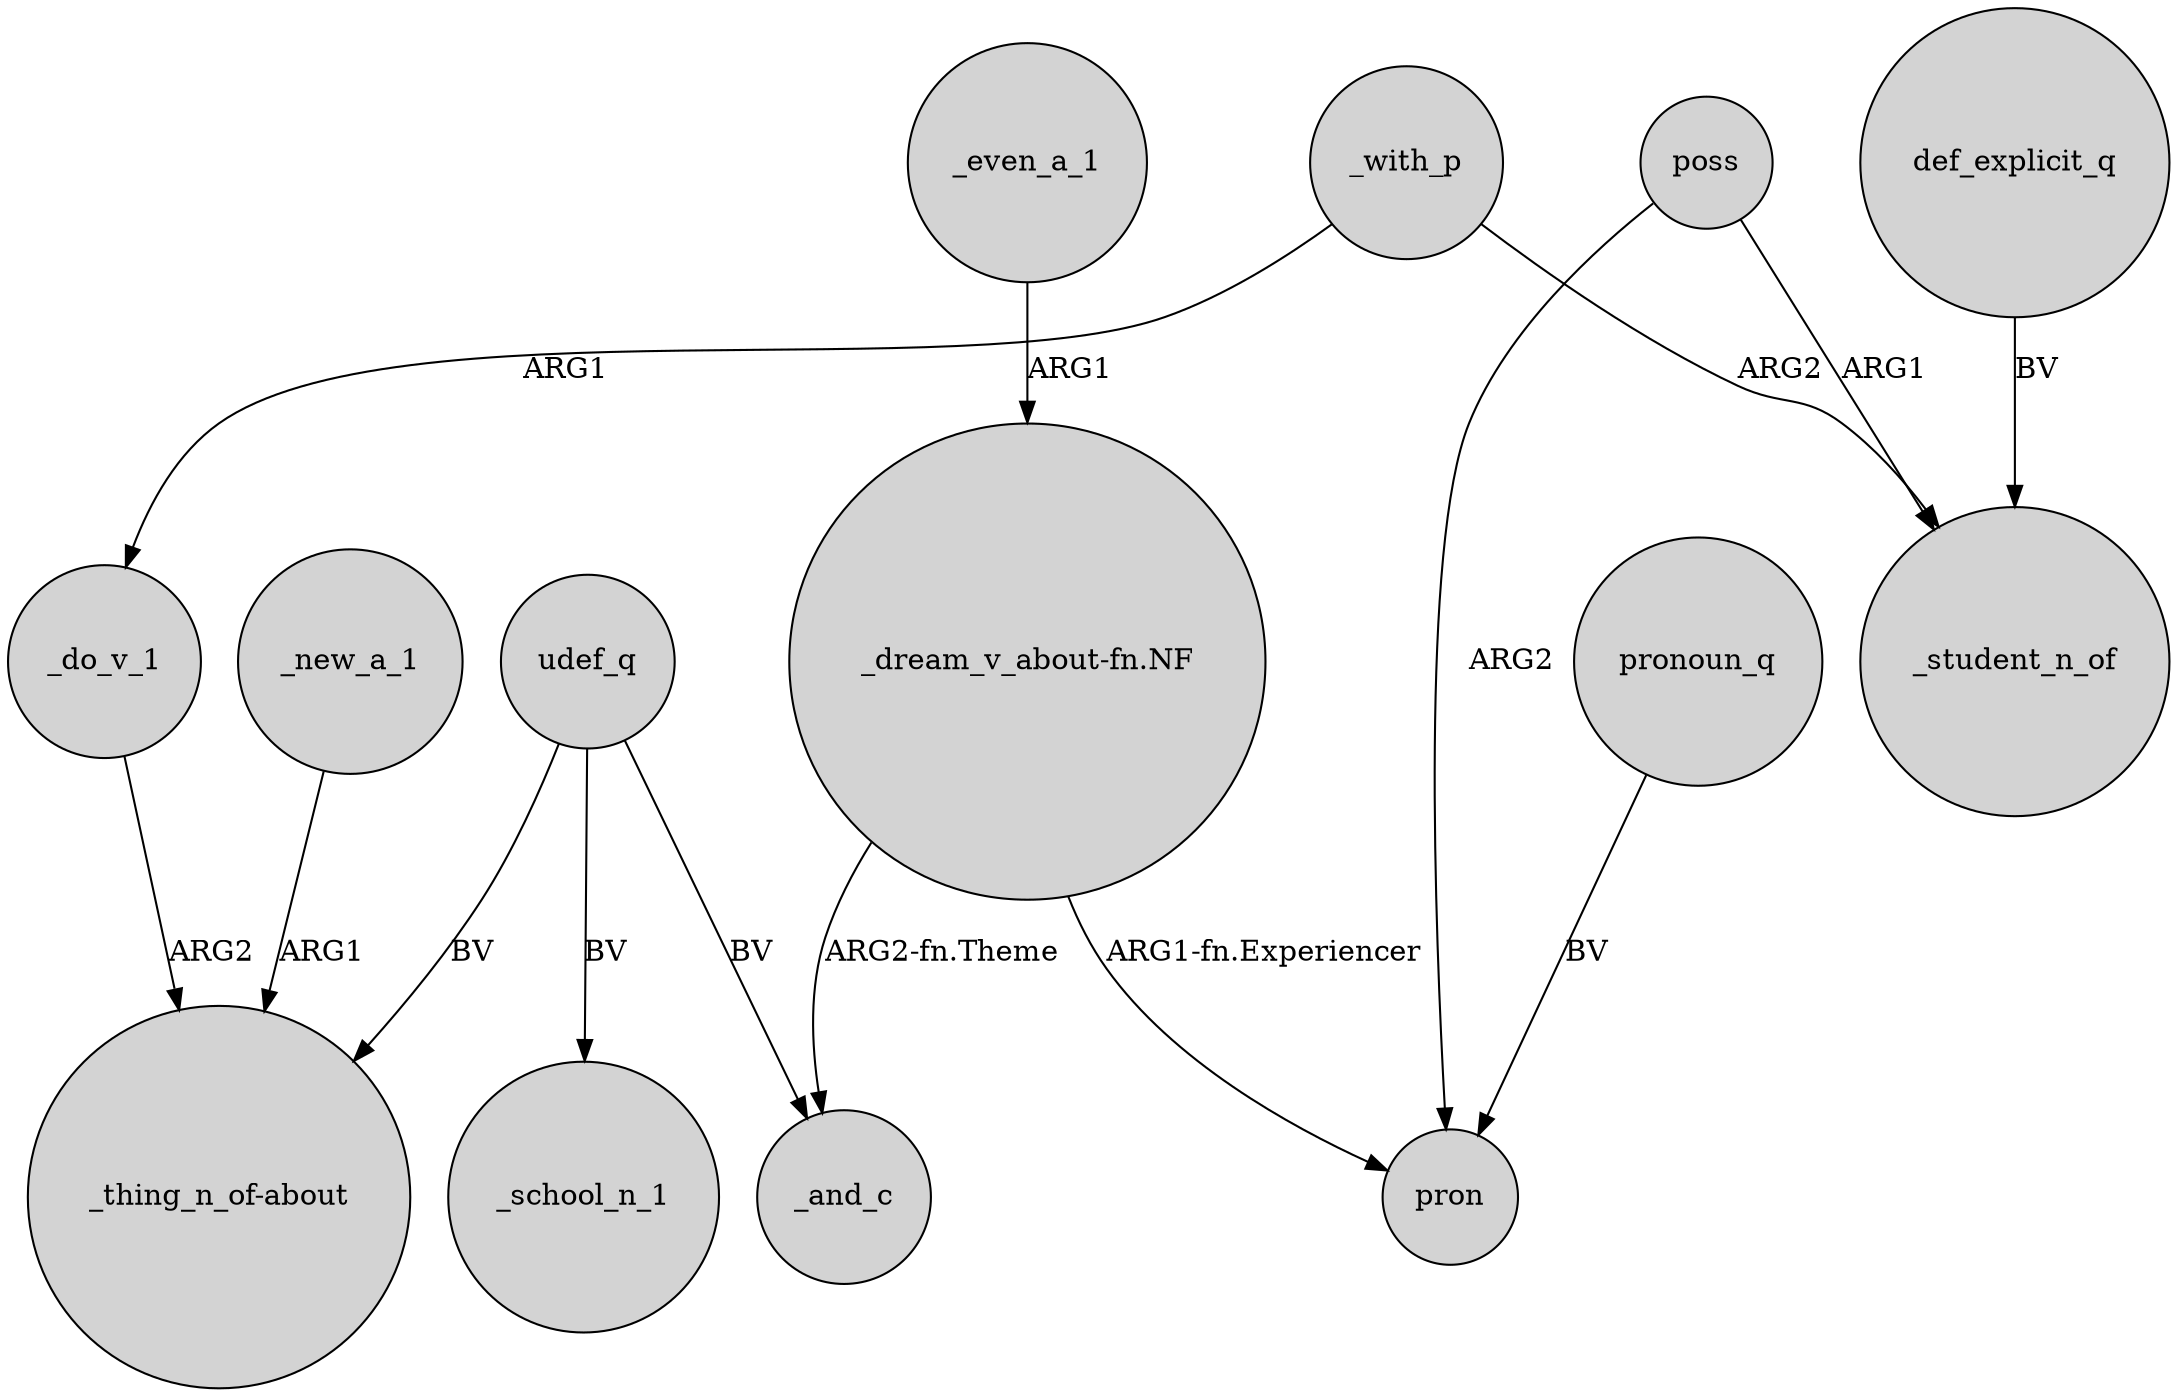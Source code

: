 digraph {
	node [shape=circle style=filled]
	_do_v_1 -> "_thing_n_of-about" [label=ARG2]
	_with_p -> _student_n_of [label=ARG2]
	def_explicit_q -> _student_n_of [label=BV]
	"_dream_v_about-fn.NF" -> pron [label="ARG1-fn.Experiencer"]
	udef_q -> "_thing_n_of-about" [label=BV]
	_new_a_1 -> "_thing_n_of-about" [label=ARG1]
	poss -> _student_n_of [label=ARG1]
	poss -> pron [label=ARG2]
	_even_a_1 -> "_dream_v_about-fn.NF" [label=ARG1]
	udef_q -> _school_n_1 [label=BV]
	udef_q -> _and_c [label=BV]
	_with_p -> _do_v_1 [label=ARG1]
	"_dream_v_about-fn.NF" -> _and_c [label="ARG2-fn.Theme"]
	pronoun_q -> pron [label=BV]
}
